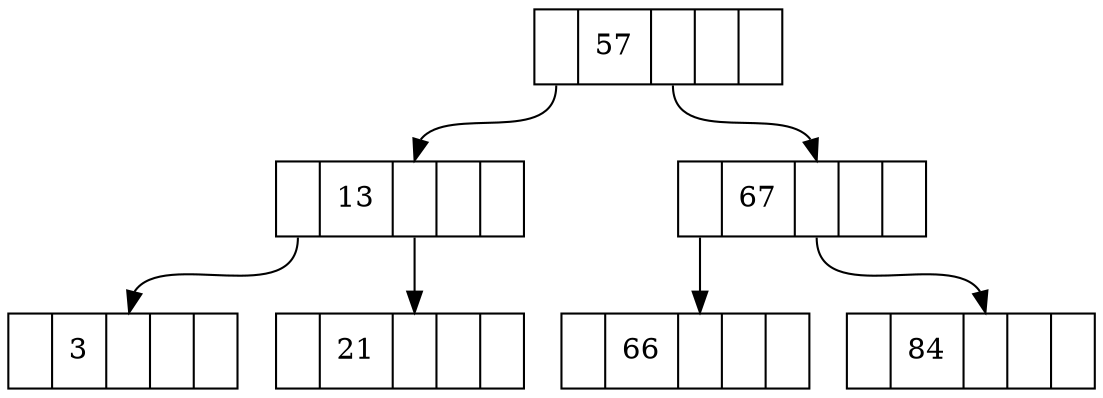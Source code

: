 digraph g {
	
	node [shape = record];

	n1 [label="<l>| 57 |<c>||<r>"];
	n2 [label="<l>| 13 |<c>||<r>"];
	n3 [label="<l>| 67 |<c>||<r>"];
	n4 [label="<l>| 3  |<c>||<r>"];
	n5 [label="<l>| 21 |<c>||<r>"];
	n6 [label="<l>| 66 |<c>||<r>"];
	n7 [label="<l>| 84 |<c>||<r>"];

	n1:l -> n2:c
	n1:c -> n3:c

	n2:l -> n4:c
	n2:c -> n5:c

	n3:l -> n6:c
	n3:c -> n7:c
}

